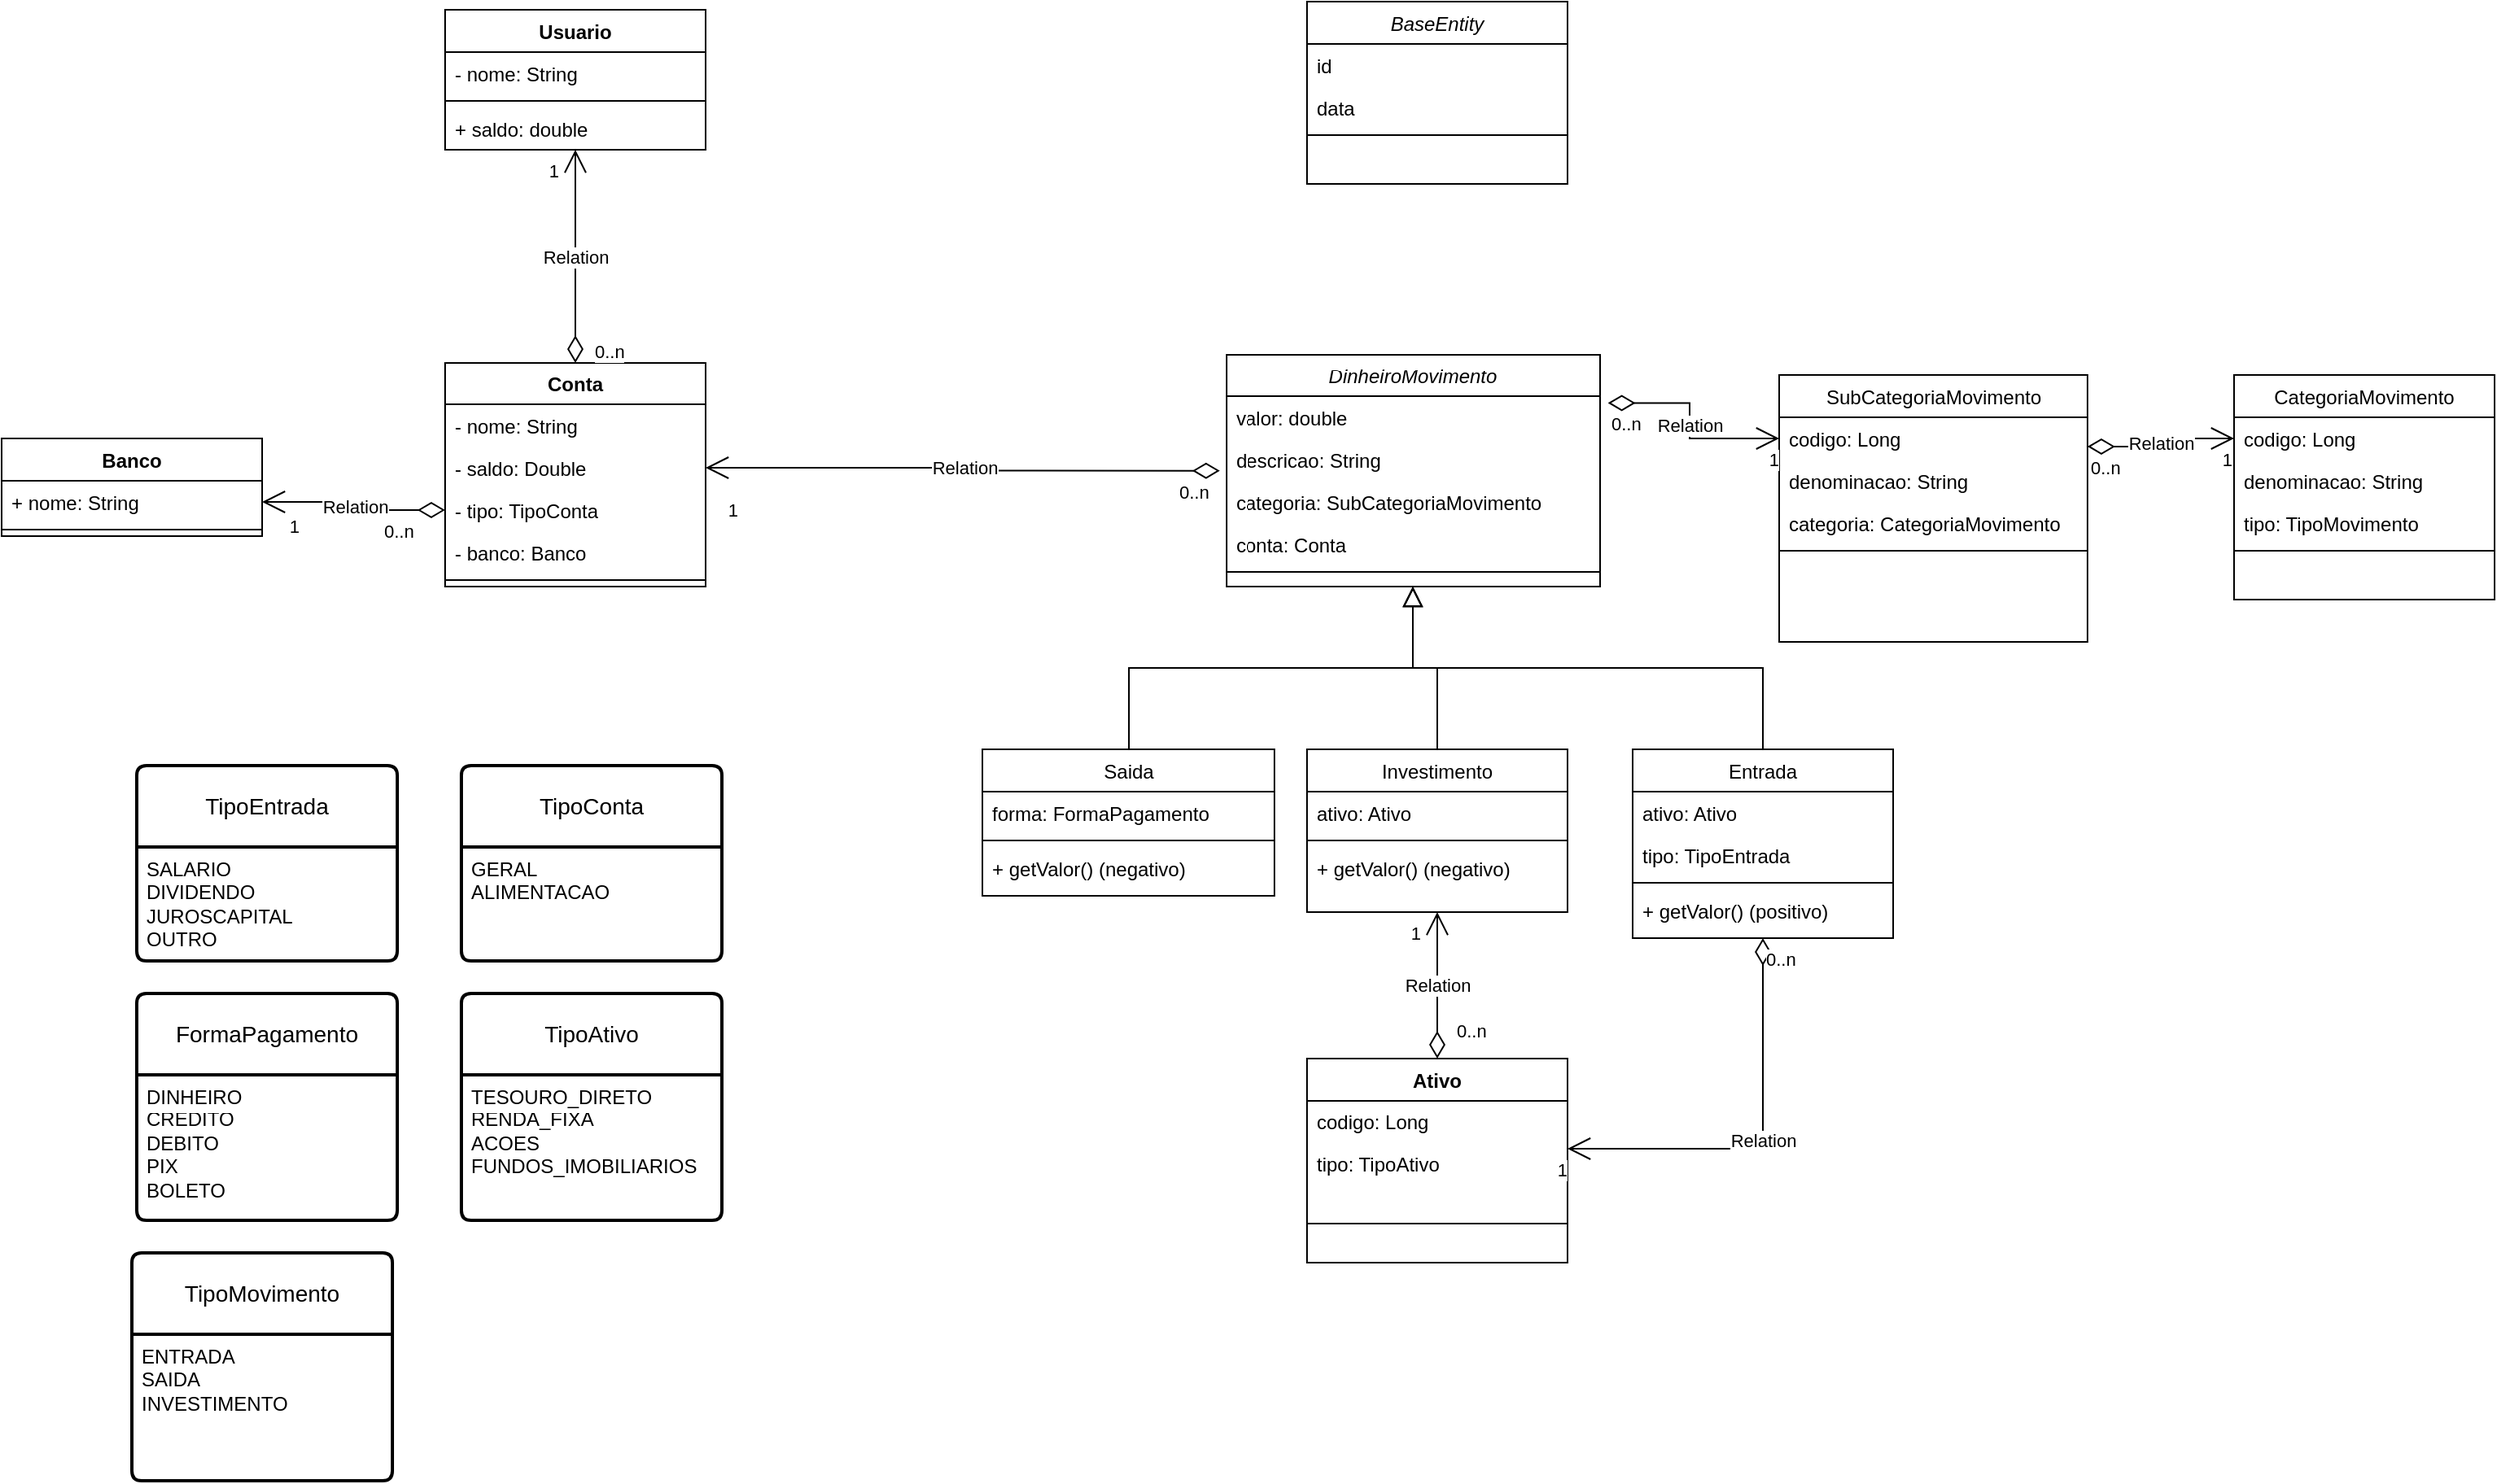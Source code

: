 <mxfile version="26.0.16">
  <diagram id="C5RBs43oDa-KdzZeNtuy" name="Page-1">
    <mxGraphModel dx="2022" dy="1812" grid="1" gridSize="10" guides="1" tooltips="1" connect="1" arrows="1" fold="1" page="1" pageScale="1" pageWidth="827" pageHeight="1169" math="0" shadow="0">
      <root>
        <mxCell id="WIyWlLk6GJQsqaUBKTNV-0" />
        <mxCell id="WIyWlLk6GJQsqaUBKTNV-1" parent="WIyWlLk6GJQsqaUBKTNV-0" />
        <mxCell id="zkfFHV4jXpPFQw0GAbJ--0" value="DinheiroMovimento" style="swimlane;fontStyle=2;align=center;verticalAlign=top;childLayout=stackLayout;horizontal=1;startSize=26;horizontalStack=0;resizeParent=1;resizeLast=0;collapsible=1;marginBottom=0;rounded=0;shadow=0;strokeWidth=1;" parent="WIyWlLk6GJQsqaUBKTNV-1" vertex="1">
          <mxGeometry x="180" y="117" width="230" height="143" as="geometry">
            <mxRectangle x="230" y="140" width="160" height="26" as="alternateBounds" />
          </mxGeometry>
        </mxCell>
        <mxCell id="zkfFHV4jXpPFQw0GAbJ--3" value="valor: double    " style="text;align=left;verticalAlign=top;spacingLeft=4;spacingRight=4;overflow=hidden;rotatable=0;points=[[0,0.5],[1,0.5]];portConstraint=eastwest;rounded=0;shadow=0;html=0;" parent="zkfFHV4jXpPFQw0GAbJ--0" vertex="1">
          <mxGeometry y="26" width="230" height="26" as="geometry" />
        </mxCell>
        <mxCell id="JgWF2UyOCY0tUtNKhyK_-37" value="descricao: String" style="text;align=left;verticalAlign=top;spacingLeft=4;spacingRight=4;overflow=hidden;rotatable=0;points=[[0,0.5],[1,0.5]];portConstraint=eastwest;rounded=0;shadow=0;html=0;" parent="zkfFHV4jXpPFQw0GAbJ--0" vertex="1">
          <mxGeometry y="52" width="230" height="26" as="geometry" />
        </mxCell>
        <mxCell id="JgWF2UyOCY0tUtNKhyK_-49" value="categoria: SubCategoriaMovimento" style="text;align=left;verticalAlign=top;spacingLeft=4;spacingRight=4;overflow=hidden;rotatable=0;points=[[0,0.5],[1,0.5]];portConstraint=eastwest;rounded=0;shadow=0;html=0;" parent="zkfFHV4jXpPFQw0GAbJ--0" vertex="1">
          <mxGeometry y="78" width="230" height="26" as="geometry" />
        </mxCell>
        <mxCell id="sF4b0Dk2hcUNj0eh3Lew-24" value="conta: Conta" style="text;align=left;verticalAlign=top;spacingLeft=4;spacingRight=4;overflow=hidden;rotatable=0;points=[[0,0.5],[1,0.5]];portConstraint=eastwest;rounded=0;shadow=0;html=0;" vertex="1" parent="zkfFHV4jXpPFQw0GAbJ--0">
          <mxGeometry y="104" width="230" height="26" as="geometry" />
        </mxCell>
        <mxCell id="zkfFHV4jXpPFQw0GAbJ--4" value="" style="line;html=1;strokeWidth=1;align=left;verticalAlign=middle;spacingTop=-1;spacingLeft=3;spacingRight=3;rotatable=0;labelPosition=right;points=[];portConstraint=eastwest;" parent="zkfFHV4jXpPFQw0GAbJ--0" vertex="1">
          <mxGeometry y="130" width="230" height="8" as="geometry" />
        </mxCell>
        <mxCell id="zkfFHV4jXpPFQw0GAbJ--6" value="Saida" style="swimlane;fontStyle=0;align=center;verticalAlign=top;childLayout=stackLayout;horizontal=1;startSize=26;horizontalStack=0;resizeParent=1;resizeLast=0;collapsible=1;marginBottom=0;rounded=0;shadow=0;strokeWidth=1;" parent="WIyWlLk6GJQsqaUBKTNV-1" vertex="1">
          <mxGeometry x="30" y="360" width="180" height="90" as="geometry">
            <mxRectangle x="130" y="380" width="160" height="26" as="alternateBounds" />
          </mxGeometry>
        </mxCell>
        <mxCell id="JgWF2UyOCY0tUtNKhyK_-50" value="forma: FormaPagamento" style="text;align=left;verticalAlign=top;spacingLeft=4;spacingRight=4;overflow=hidden;rotatable=0;points=[[0,0.5],[1,0.5]];portConstraint=eastwest;rounded=0;shadow=0;html=0;" parent="zkfFHV4jXpPFQw0GAbJ--6" vertex="1">
          <mxGeometry y="26" width="180" height="26" as="geometry" />
        </mxCell>
        <mxCell id="zkfFHV4jXpPFQw0GAbJ--9" value="" style="line;html=1;strokeWidth=1;align=left;verticalAlign=middle;spacingTop=-1;spacingLeft=3;spacingRight=3;rotatable=0;labelPosition=right;points=[];portConstraint=eastwest;" parent="zkfFHV4jXpPFQw0GAbJ--6" vertex="1">
          <mxGeometry y="52" width="180" height="8" as="geometry" />
        </mxCell>
        <mxCell id="sF4b0Dk2hcUNj0eh3Lew-47" value="+ getValor() (negativo)" style="text;align=left;verticalAlign=top;spacingLeft=4;spacingRight=4;overflow=hidden;rotatable=0;points=[[0,0.5],[1,0.5]];portConstraint=eastwest;rounded=0;shadow=0;html=0;" vertex="1" parent="zkfFHV4jXpPFQw0GAbJ--6">
          <mxGeometry y="60" width="180" height="30" as="geometry" />
        </mxCell>
        <mxCell id="zkfFHV4jXpPFQw0GAbJ--12" value="" style="endArrow=block;endSize=10;endFill=0;shadow=0;strokeWidth=1;rounded=0;curved=0;edgeStyle=elbowEdgeStyle;elbow=vertical;" parent="WIyWlLk6GJQsqaUBKTNV-1" source="zkfFHV4jXpPFQw0GAbJ--6" target="zkfFHV4jXpPFQw0GAbJ--0" edge="1">
          <mxGeometry width="160" relative="1" as="geometry">
            <mxPoint x="200" y="203" as="sourcePoint" />
            <mxPoint x="200" y="203" as="targetPoint" />
          </mxGeometry>
        </mxCell>
        <mxCell id="zkfFHV4jXpPFQw0GAbJ--13" value="Entrada" style="swimlane;fontStyle=0;align=center;verticalAlign=top;childLayout=stackLayout;horizontal=1;startSize=26;horizontalStack=0;resizeParent=1;resizeLast=0;collapsible=1;marginBottom=0;rounded=0;shadow=0;strokeWidth=1;" parent="WIyWlLk6GJQsqaUBKTNV-1" vertex="1">
          <mxGeometry x="430" y="360" width="160" height="116" as="geometry">
            <mxRectangle x="340" y="380" width="170" height="26" as="alternateBounds" />
          </mxGeometry>
        </mxCell>
        <mxCell id="JgWF2UyOCY0tUtNKhyK_-66" value="ativo: Ativo" style="text;align=left;verticalAlign=top;spacingLeft=4;spacingRight=4;overflow=hidden;rotatable=0;points=[[0,0.5],[1,0.5]];portConstraint=eastwest;rounded=0;shadow=0;html=0;" parent="zkfFHV4jXpPFQw0GAbJ--13" vertex="1">
          <mxGeometry y="26" width="160" height="26" as="geometry" />
        </mxCell>
        <mxCell id="sF4b0Dk2hcUNj0eh3Lew-11" value="tipo: TipoEntrada" style="text;align=left;verticalAlign=top;spacingLeft=4;spacingRight=4;overflow=hidden;rotatable=0;points=[[0,0.5],[1,0.5]];portConstraint=eastwest;rounded=0;shadow=0;html=0;" vertex="1" parent="zkfFHV4jXpPFQw0GAbJ--13">
          <mxGeometry y="52" width="160" height="26" as="geometry" />
        </mxCell>
        <mxCell id="zkfFHV4jXpPFQw0GAbJ--15" value="" style="line;html=1;strokeWidth=1;align=left;verticalAlign=middle;spacingTop=-1;spacingLeft=3;spacingRight=3;rotatable=0;labelPosition=right;points=[];portConstraint=eastwest;" parent="zkfFHV4jXpPFQw0GAbJ--13" vertex="1">
          <mxGeometry y="78" width="160" height="8" as="geometry" />
        </mxCell>
        <mxCell id="sF4b0Dk2hcUNj0eh3Lew-48" value="+ getValor() (positivo)" style="text;align=left;verticalAlign=top;spacingLeft=4;spacingRight=4;overflow=hidden;rotatable=0;points=[[0,0.5],[1,0.5]];portConstraint=eastwest;rounded=0;shadow=0;html=0;" vertex="1" parent="zkfFHV4jXpPFQw0GAbJ--13">
          <mxGeometry y="86" width="160" height="30" as="geometry" />
        </mxCell>
        <mxCell id="zkfFHV4jXpPFQw0GAbJ--16" value="" style="endArrow=block;endSize=10;endFill=0;shadow=0;strokeWidth=1;rounded=0;curved=0;edgeStyle=elbowEdgeStyle;elbow=vertical;" parent="WIyWlLk6GJQsqaUBKTNV-1" source="zkfFHV4jXpPFQw0GAbJ--13" target="zkfFHV4jXpPFQw0GAbJ--0" edge="1">
          <mxGeometry width="160" relative="1" as="geometry">
            <mxPoint x="210" y="373" as="sourcePoint" />
            <mxPoint x="310" y="271" as="targetPoint" />
          </mxGeometry>
        </mxCell>
        <mxCell id="JgWF2UyOCY0tUtNKhyK_-0" value="Investimento" style="swimlane;fontStyle=0;align=center;verticalAlign=top;childLayout=stackLayout;horizontal=1;startSize=26;horizontalStack=0;resizeParent=1;resizeLast=0;collapsible=1;marginBottom=0;rounded=0;shadow=0;strokeWidth=1;" parent="WIyWlLk6GJQsqaUBKTNV-1" vertex="1">
          <mxGeometry x="230" y="360" width="160" height="100" as="geometry">
            <mxRectangle x="340" y="380" width="170" height="26" as="alternateBounds" />
          </mxGeometry>
        </mxCell>
        <mxCell id="JgWF2UyOCY0tUtNKhyK_-51" value="ativo: Ativo" style="text;align=left;verticalAlign=top;spacingLeft=4;spacingRight=4;overflow=hidden;rotatable=0;points=[[0,0.5],[1,0.5]];portConstraint=eastwest;rounded=0;shadow=0;html=0;" parent="JgWF2UyOCY0tUtNKhyK_-0" vertex="1">
          <mxGeometry y="26" width="160" height="26" as="geometry" />
        </mxCell>
        <mxCell id="JgWF2UyOCY0tUtNKhyK_-2" value="" style="line;html=1;strokeWidth=1;align=left;verticalAlign=middle;spacingTop=-1;spacingLeft=3;spacingRight=3;rotatable=0;labelPosition=right;points=[];portConstraint=eastwest;" parent="JgWF2UyOCY0tUtNKhyK_-0" vertex="1">
          <mxGeometry y="52" width="160" height="8" as="geometry" />
        </mxCell>
        <mxCell id="sF4b0Dk2hcUNj0eh3Lew-43" value="+ getValor() (negativo)" style="text;align=left;verticalAlign=top;spacingLeft=4;spacingRight=4;overflow=hidden;rotatable=0;points=[[0,0.5],[1,0.5]];portConstraint=eastwest;rounded=0;shadow=0;html=0;" vertex="1" parent="JgWF2UyOCY0tUtNKhyK_-0">
          <mxGeometry y="60" width="160" height="30" as="geometry" />
        </mxCell>
        <mxCell id="JgWF2UyOCY0tUtNKhyK_-3" value="" style="endArrow=block;endSize=10;endFill=0;shadow=0;strokeWidth=1;rounded=0;curved=0;edgeStyle=elbowEdgeStyle;elbow=vertical;exitX=0.5;exitY=0;exitDx=0;exitDy=0;entryX=0.5;entryY=1;entryDx=0;entryDy=0;" parent="WIyWlLk6GJQsqaUBKTNV-1" source="JgWF2UyOCY0tUtNKhyK_-0" target="zkfFHV4jXpPFQw0GAbJ--0" edge="1">
          <mxGeometry width="160" relative="1" as="geometry">
            <mxPoint x="504" y="370" as="sourcePoint" />
            <mxPoint x="310" y="268" as="targetPoint" />
          </mxGeometry>
        </mxCell>
        <mxCell id="JgWF2UyOCY0tUtNKhyK_-9" value="CategoriaMovimento" style="swimlane;fontStyle=0;align=center;verticalAlign=top;childLayout=stackLayout;horizontal=1;startSize=26;horizontalStack=0;resizeParent=1;resizeLast=0;collapsible=1;marginBottom=0;rounded=0;shadow=0;strokeWidth=1;" parent="WIyWlLk6GJQsqaUBKTNV-1" vertex="1">
          <mxGeometry x="800" y="130" width="160" height="138" as="geometry">
            <mxRectangle x="550" y="140" width="160" height="26" as="alternateBounds" />
          </mxGeometry>
        </mxCell>
        <mxCell id="JgWF2UyOCY0tUtNKhyK_-15" value="codigo: Long" style="text;align=left;verticalAlign=top;spacingLeft=4;spacingRight=4;overflow=hidden;rotatable=0;points=[[0,0.5],[1,0.5]];portConstraint=eastwest;" parent="JgWF2UyOCY0tUtNKhyK_-9" vertex="1">
          <mxGeometry y="26" width="160" height="26" as="geometry" />
        </mxCell>
        <mxCell id="JgWF2UyOCY0tUtNKhyK_-11" value="denominacao: String" style="text;align=left;verticalAlign=top;spacingLeft=4;spacingRight=4;overflow=hidden;rotatable=0;points=[[0,0.5],[1,0.5]];portConstraint=eastwest;rounded=0;shadow=0;html=0;" parent="JgWF2UyOCY0tUtNKhyK_-9" vertex="1">
          <mxGeometry y="52" width="160" height="26" as="geometry" />
        </mxCell>
        <mxCell id="JgWF2UyOCY0tUtNKhyK_-12" value="tipo: TipoMovimento" style="text;align=left;verticalAlign=top;spacingLeft=4;spacingRight=4;overflow=hidden;rotatable=0;points=[[0,0.5],[1,0.5]];portConstraint=eastwest;rounded=0;shadow=0;html=0;" parent="JgWF2UyOCY0tUtNKhyK_-9" vertex="1">
          <mxGeometry y="78" width="160" height="26" as="geometry" />
        </mxCell>
        <mxCell id="JgWF2UyOCY0tUtNKhyK_-13" value="" style="line;html=1;strokeWidth=1;align=left;verticalAlign=middle;spacingTop=-1;spacingLeft=3;spacingRight=3;rotatable=0;labelPosition=right;points=[];portConstraint=eastwest;" parent="JgWF2UyOCY0tUtNKhyK_-9" vertex="1">
          <mxGeometry y="104" width="160" height="8" as="geometry" />
        </mxCell>
        <mxCell id="JgWF2UyOCY0tUtNKhyK_-23" value="SubCategoriaMovimento" style="swimlane;fontStyle=0;align=center;verticalAlign=top;childLayout=stackLayout;horizontal=1;startSize=26;horizontalStack=0;resizeParent=1;resizeLast=0;collapsible=1;marginBottom=0;rounded=0;shadow=0;strokeWidth=1;" parent="WIyWlLk6GJQsqaUBKTNV-1" vertex="1">
          <mxGeometry x="520" y="130" width="190" height="164" as="geometry">
            <mxRectangle x="720" y="120" width="160" height="26" as="alternateBounds" />
          </mxGeometry>
        </mxCell>
        <mxCell id="JgWF2UyOCY0tUtNKhyK_-25" value="codigo: Long" style="text;align=left;verticalAlign=top;spacingLeft=4;spacingRight=4;overflow=hidden;rotatable=0;points=[[0,0.5],[1,0.5]];portConstraint=eastwest;" parent="JgWF2UyOCY0tUtNKhyK_-23" vertex="1">
          <mxGeometry y="26" width="190" height="26" as="geometry" />
        </mxCell>
        <mxCell id="JgWF2UyOCY0tUtNKhyK_-26" value="denominacao: String" style="text;align=left;verticalAlign=top;spacingLeft=4;spacingRight=4;overflow=hidden;rotatable=0;points=[[0,0.5],[1,0.5]];portConstraint=eastwest;rounded=0;shadow=0;html=0;" parent="JgWF2UyOCY0tUtNKhyK_-23" vertex="1">
          <mxGeometry y="52" width="190" height="26" as="geometry" />
        </mxCell>
        <mxCell id="JgWF2UyOCY0tUtNKhyK_-48" value="categoria: CategoriaMovimento" style="text;align=left;verticalAlign=top;spacingLeft=4;spacingRight=4;overflow=hidden;rotatable=0;points=[[0,0.5],[1,0.5]];portConstraint=eastwest;rounded=0;shadow=0;html=0;" parent="JgWF2UyOCY0tUtNKhyK_-23" vertex="1">
          <mxGeometry y="78" width="190" height="26" as="geometry" />
        </mxCell>
        <mxCell id="JgWF2UyOCY0tUtNKhyK_-28" value="" style="line;html=1;strokeWidth=1;align=left;verticalAlign=middle;spacingTop=-1;spacingLeft=3;spacingRight=3;rotatable=0;labelPosition=right;points=[];portConstraint=eastwest;" parent="JgWF2UyOCY0tUtNKhyK_-23" vertex="1">
          <mxGeometry y="104" width="190" height="8" as="geometry" />
        </mxCell>
        <mxCell id="JgWF2UyOCY0tUtNKhyK_-41" value="Relation" style="endArrow=open;html=1;endSize=12;startArrow=diamondThin;startSize=14;startFill=0;edgeStyle=orthogonalEdgeStyle;rounded=0;entryX=0;entryY=0.5;entryDx=0;entryDy=0;exitX=1;exitY=0.692;exitDx=0;exitDy=0;exitPerimeter=0;" parent="WIyWlLk6GJQsqaUBKTNV-1" source="JgWF2UyOCY0tUtNKhyK_-25" target="JgWF2UyOCY0tUtNKhyK_-15" edge="1">
          <mxGeometry relative="1" as="geometry">
            <mxPoint x="440" y="190" as="sourcePoint" />
            <mxPoint x="600" y="190" as="targetPoint" />
          </mxGeometry>
        </mxCell>
        <mxCell id="JgWF2UyOCY0tUtNKhyK_-42" value="0..n" style="edgeLabel;resizable=0;html=1;align=left;verticalAlign=top;" parent="JgWF2UyOCY0tUtNKhyK_-41" connectable="0" vertex="1">
          <mxGeometry x="-1" relative="1" as="geometry" />
        </mxCell>
        <mxCell id="JgWF2UyOCY0tUtNKhyK_-43" value="1" style="edgeLabel;resizable=0;html=1;align=right;verticalAlign=top;" parent="JgWF2UyOCY0tUtNKhyK_-41" connectable="0" vertex="1">
          <mxGeometry x="1" relative="1" as="geometry" />
        </mxCell>
        <mxCell id="JgWF2UyOCY0tUtNKhyK_-45" value="Relation" style="endArrow=open;html=1;endSize=12;startArrow=diamondThin;startSize=14;startFill=0;edgeStyle=orthogonalEdgeStyle;rounded=0;exitX=1.021;exitY=0.162;exitDx=0;exitDy=0;exitPerimeter=0;entryX=0;entryY=0.5;entryDx=0;entryDy=0;" parent="WIyWlLk6GJQsqaUBKTNV-1" source="zkfFHV4jXpPFQw0GAbJ--3" target="JgWF2UyOCY0tUtNKhyK_-25" edge="1">
          <mxGeometry relative="1" as="geometry">
            <mxPoint x="360" y="260" as="sourcePoint" />
            <mxPoint x="510" y="200" as="targetPoint" />
          </mxGeometry>
        </mxCell>
        <mxCell id="JgWF2UyOCY0tUtNKhyK_-46" value="0..n" style="edgeLabel;resizable=0;html=1;align=left;verticalAlign=top;" parent="JgWF2UyOCY0tUtNKhyK_-45" connectable="0" vertex="1">
          <mxGeometry x="-1" relative="1" as="geometry" />
        </mxCell>
        <mxCell id="JgWF2UyOCY0tUtNKhyK_-47" value="1" style="edgeLabel;resizable=0;html=1;align=right;verticalAlign=top;" parent="JgWF2UyOCY0tUtNKhyK_-45" connectable="0" vertex="1">
          <mxGeometry x="1" relative="1" as="geometry" />
        </mxCell>
        <mxCell id="JgWF2UyOCY0tUtNKhyK_-52" value="Ativo" style="swimlane;fontStyle=1;align=center;verticalAlign=top;childLayout=stackLayout;horizontal=1;startSize=26;horizontalStack=0;resizeParent=1;resizeParentMax=0;resizeLast=0;collapsible=1;marginBottom=0;whiteSpace=wrap;html=1;" parent="WIyWlLk6GJQsqaUBKTNV-1" vertex="1">
          <mxGeometry x="230" y="550" width="160" height="126" as="geometry" />
        </mxCell>
        <mxCell id="JgWF2UyOCY0tUtNKhyK_-57" value="codigo: Long" style="text;align=left;verticalAlign=top;spacingLeft=4;spacingRight=4;overflow=hidden;rotatable=0;points=[[0,0.5],[1,0.5]];portConstraint=eastwest;rounded=0;shadow=0;html=0;" parent="JgWF2UyOCY0tUtNKhyK_-52" vertex="1">
          <mxGeometry y="26" width="160" height="26" as="geometry" />
        </mxCell>
        <mxCell id="JgWF2UyOCY0tUtNKhyK_-58" value="tipo: TipoAtivo" style="text;align=left;verticalAlign=top;spacingLeft=4;spacingRight=4;overflow=hidden;rotatable=0;points=[[0,0.5],[1,0.5]];portConstraint=eastwest;rounded=0;shadow=0;html=0;" parent="JgWF2UyOCY0tUtNKhyK_-52" vertex="1">
          <mxGeometry y="52" width="160" height="26" as="geometry" />
        </mxCell>
        <mxCell id="JgWF2UyOCY0tUtNKhyK_-54" value="" style="line;strokeWidth=1;fillColor=none;align=left;verticalAlign=middle;spacingTop=-1;spacingLeft=3;spacingRight=3;rotatable=0;labelPosition=right;points=[];portConstraint=eastwest;strokeColor=inherit;" parent="JgWF2UyOCY0tUtNKhyK_-52" vertex="1">
          <mxGeometry y="78" width="160" height="48" as="geometry" />
        </mxCell>
        <mxCell id="JgWF2UyOCY0tUtNKhyK_-63" value="Relation" style="endArrow=open;html=1;endSize=12;startArrow=diamondThin;startSize=14;startFill=0;edgeStyle=orthogonalEdgeStyle;rounded=0;exitX=0.5;exitY=1;exitDx=0;exitDy=0;" parent="WIyWlLk6GJQsqaUBKTNV-1" source="zkfFHV4jXpPFQw0GAbJ--13" target="JgWF2UyOCY0tUtNKhyK_-52" edge="1">
          <mxGeometry relative="1" as="geometry">
            <mxPoint x="590" y="490" as="sourcePoint" />
            <mxPoint x="390" y="600" as="targetPoint" />
            <Array as="points">
              <mxPoint x="510" y="606" />
            </Array>
          </mxGeometry>
        </mxCell>
        <mxCell id="JgWF2UyOCY0tUtNKhyK_-64" value="0..n" style="edgeLabel;resizable=0;html=1;align=left;verticalAlign=top;" parent="JgWF2UyOCY0tUtNKhyK_-63" connectable="0" vertex="1">
          <mxGeometry x="-1" relative="1" as="geometry" />
        </mxCell>
        <mxCell id="JgWF2UyOCY0tUtNKhyK_-65" value="1" style="edgeLabel;resizable=0;html=1;align=right;verticalAlign=top;" parent="JgWF2UyOCY0tUtNKhyK_-63" connectable="0" vertex="1">
          <mxGeometry x="1" relative="1" as="geometry" />
        </mxCell>
        <mxCell id="sF4b0Dk2hcUNj0eh3Lew-0" value="Conta" style="swimlane;fontStyle=1;align=center;verticalAlign=top;childLayout=stackLayout;horizontal=1;startSize=26;horizontalStack=0;resizeParent=1;resizeParentMax=0;resizeLast=0;collapsible=1;marginBottom=0;whiteSpace=wrap;html=1;" vertex="1" parent="WIyWlLk6GJQsqaUBKTNV-1">
          <mxGeometry x="-300" y="122" width="160" height="138" as="geometry" />
        </mxCell>
        <mxCell id="sF4b0Dk2hcUNj0eh3Lew-1" value="- nome: String" style="text;strokeColor=none;fillColor=none;align=left;verticalAlign=top;spacingLeft=4;spacingRight=4;overflow=hidden;rotatable=0;points=[[0,0.5],[1,0.5]];portConstraint=eastwest;whiteSpace=wrap;html=1;" vertex="1" parent="sF4b0Dk2hcUNj0eh3Lew-0">
          <mxGeometry y="26" width="160" height="26" as="geometry" />
        </mxCell>
        <mxCell id="sF4b0Dk2hcUNj0eh3Lew-9" value="- saldo: Double" style="text;strokeColor=none;fillColor=none;align=left;verticalAlign=top;spacingLeft=4;spacingRight=4;overflow=hidden;rotatable=0;points=[[0,0.5],[1,0.5]];portConstraint=eastwest;whiteSpace=wrap;html=1;" vertex="1" parent="sF4b0Dk2hcUNj0eh3Lew-0">
          <mxGeometry y="52" width="160" height="26" as="geometry" />
        </mxCell>
        <mxCell id="sF4b0Dk2hcUNj0eh3Lew-25" value="- tipo: TipoConta" style="text;strokeColor=none;fillColor=none;align=left;verticalAlign=top;spacingLeft=4;spacingRight=4;overflow=hidden;rotatable=0;points=[[0,0.5],[1,0.5]];portConstraint=eastwest;whiteSpace=wrap;html=1;" vertex="1" parent="sF4b0Dk2hcUNj0eh3Lew-0">
          <mxGeometry y="78" width="160" height="26" as="geometry" />
        </mxCell>
        <mxCell id="sF4b0Dk2hcUNj0eh3Lew-58" value="- banco: Banco" style="text;strokeColor=none;fillColor=none;align=left;verticalAlign=top;spacingLeft=4;spacingRight=4;overflow=hidden;rotatable=0;points=[[0,0.5],[1,0.5]];portConstraint=eastwest;whiteSpace=wrap;html=1;" vertex="1" parent="sF4b0Dk2hcUNj0eh3Lew-0">
          <mxGeometry y="104" width="160" height="26" as="geometry" />
        </mxCell>
        <mxCell id="sF4b0Dk2hcUNj0eh3Lew-2" value="" style="line;strokeWidth=1;fillColor=none;align=left;verticalAlign=middle;spacingTop=-1;spacingLeft=3;spacingRight=3;rotatable=0;labelPosition=right;points=[];portConstraint=eastwest;strokeColor=inherit;" vertex="1" parent="sF4b0Dk2hcUNj0eh3Lew-0">
          <mxGeometry y="130" width="160" height="8" as="geometry" />
        </mxCell>
        <mxCell id="sF4b0Dk2hcUNj0eh3Lew-4" value="BaseEntity" style="swimlane;fontStyle=2;align=center;verticalAlign=top;childLayout=stackLayout;horizontal=1;startSize=26;horizontalStack=0;resizeParent=1;resizeLast=0;collapsible=1;marginBottom=0;rounded=0;shadow=0;strokeWidth=1;" vertex="1" parent="WIyWlLk6GJQsqaUBKTNV-1">
          <mxGeometry x="230" y="-100" width="160" height="112" as="geometry">
            <mxRectangle x="230" y="140" width="160" height="26" as="alternateBounds" />
          </mxGeometry>
        </mxCell>
        <mxCell id="sF4b0Dk2hcUNj0eh3Lew-5" value="id" style="text;align=left;verticalAlign=top;spacingLeft=4;spacingRight=4;overflow=hidden;rotatable=0;points=[[0,0.5],[1,0.5]];portConstraint=eastwest;rounded=0;shadow=0;html=0;" vertex="1" parent="sF4b0Dk2hcUNj0eh3Lew-4">
          <mxGeometry y="26" width="160" height="26" as="geometry" />
        </mxCell>
        <mxCell id="sF4b0Dk2hcUNj0eh3Lew-6" value="data" style="text;align=left;verticalAlign=top;spacingLeft=4;spacingRight=4;overflow=hidden;rotatable=0;points=[[0,0.5],[1,0.5]];portConstraint=eastwest;rounded=0;shadow=0;html=0;" vertex="1" parent="sF4b0Dk2hcUNj0eh3Lew-4">
          <mxGeometry y="52" width="160" height="26" as="geometry" />
        </mxCell>
        <mxCell id="sF4b0Dk2hcUNj0eh3Lew-8" value="" style="line;html=1;strokeWidth=1;align=left;verticalAlign=middle;spacingTop=-1;spacingLeft=3;spacingRight=3;rotatable=0;labelPosition=right;points=[];portConstraint=eastwest;" vertex="1" parent="sF4b0Dk2hcUNj0eh3Lew-4">
          <mxGeometry y="78" width="160" height="8" as="geometry" />
        </mxCell>
        <mxCell id="sF4b0Dk2hcUNj0eh3Lew-12" value="Usuario" style="swimlane;fontStyle=1;align=center;verticalAlign=top;childLayout=stackLayout;horizontal=1;startSize=26;horizontalStack=0;resizeParent=1;resizeParentMax=0;resizeLast=0;collapsible=1;marginBottom=0;whiteSpace=wrap;html=1;" vertex="1" parent="WIyWlLk6GJQsqaUBKTNV-1">
          <mxGeometry x="-300" y="-95" width="160" height="86" as="geometry" />
        </mxCell>
        <mxCell id="sF4b0Dk2hcUNj0eh3Lew-13" value="- nome: String" style="text;strokeColor=none;fillColor=none;align=left;verticalAlign=top;spacingLeft=4;spacingRight=4;overflow=hidden;rotatable=0;points=[[0,0.5],[1,0.5]];portConstraint=eastwest;whiteSpace=wrap;html=1;" vertex="1" parent="sF4b0Dk2hcUNj0eh3Lew-12">
          <mxGeometry y="26" width="160" height="26" as="geometry" />
        </mxCell>
        <mxCell id="sF4b0Dk2hcUNj0eh3Lew-16" value="" style="line;strokeWidth=1;fillColor=none;align=left;verticalAlign=middle;spacingTop=-1;spacingLeft=3;spacingRight=3;rotatable=0;labelPosition=right;points=[];portConstraint=eastwest;strokeColor=inherit;" vertex="1" parent="sF4b0Dk2hcUNj0eh3Lew-12">
          <mxGeometry y="52" width="160" height="8" as="geometry" />
        </mxCell>
        <mxCell id="sF4b0Dk2hcUNj0eh3Lew-20" value="+ saldo: double" style="text;strokeColor=none;fillColor=none;align=left;verticalAlign=top;spacingLeft=4;spacingRight=4;overflow=hidden;rotatable=0;points=[[0,0.5],[1,0.5]];portConstraint=eastwest;whiteSpace=wrap;html=1;" vertex="1" parent="sF4b0Dk2hcUNj0eh3Lew-12">
          <mxGeometry y="60" width="160" height="26" as="geometry" />
        </mxCell>
        <mxCell id="sF4b0Dk2hcUNj0eh3Lew-17" value="Relation" style="endArrow=open;html=1;endSize=12;startArrow=diamondThin;startSize=14;startFill=0;edgeStyle=orthogonalEdgeStyle;rounded=0;entryX=0.5;entryY=1;entryDx=0;entryDy=0;exitX=0.5;exitY=0;exitDx=0;exitDy=0;" edge="1" parent="WIyWlLk6GJQsqaUBKTNV-1" source="sF4b0Dk2hcUNj0eh3Lew-0" target="sF4b0Dk2hcUNj0eh3Lew-12">
          <mxGeometry relative="1" as="geometry">
            <mxPoint x="-430" y="35" as="sourcePoint" />
            <mxPoint x="-270" y="35" as="targetPoint" />
          </mxGeometry>
        </mxCell>
        <mxCell id="sF4b0Dk2hcUNj0eh3Lew-18" value="0..n" style="edgeLabel;resizable=0;html=1;align=left;verticalAlign=top;" connectable="0" vertex="1" parent="sF4b0Dk2hcUNj0eh3Lew-17">
          <mxGeometry x="-1" relative="1" as="geometry">
            <mxPoint x="10" y="-20" as="offset" />
          </mxGeometry>
        </mxCell>
        <mxCell id="sF4b0Dk2hcUNj0eh3Lew-19" value="1" style="edgeLabel;resizable=0;html=1;align=right;verticalAlign=top;" connectable="0" vertex="1" parent="sF4b0Dk2hcUNj0eh3Lew-17">
          <mxGeometry x="1" relative="1" as="geometry">
            <mxPoint x="-10" as="offset" />
          </mxGeometry>
        </mxCell>
        <mxCell id="sF4b0Dk2hcUNj0eh3Lew-21" value="Relation" style="endArrow=open;html=1;endSize=12;startArrow=diamondThin;startSize=14;startFill=0;edgeStyle=orthogonalEdgeStyle;rounded=0;entryX=1;entryY=0.5;entryDx=0;entryDy=0;exitX=-0.018;exitY=0.763;exitDx=0;exitDy=0;exitPerimeter=0;" edge="1" parent="WIyWlLk6GJQsqaUBKTNV-1" source="JgWF2UyOCY0tUtNKhyK_-37" target="sF4b0Dk2hcUNj0eh3Lew-9">
          <mxGeometry relative="1" as="geometry">
            <mxPoint x="180" y="220" as="sourcePoint" />
            <mxPoint x="340" y="220" as="targetPoint" />
          </mxGeometry>
        </mxCell>
        <mxCell id="sF4b0Dk2hcUNj0eh3Lew-22" value="0..n" style="edgeLabel;resizable=0;html=1;align=left;verticalAlign=top;" connectable="0" vertex="1" parent="sF4b0Dk2hcUNj0eh3Lew-21">
          <mxGeometry x="-1" relative="1" as="geometry">
            <mxPoint x="-27" as="offset" />
          </mxGeometry>
        </mxCell>
        <mxCell id="sF4b0Dk2hcUNj0eh3Lew-23" value="1" style="edgeLabel;resizable=0;html=1;align=right;verticalAlign=top;" connectable="0" vertex="1" parent="sF4b0Dk2hcUNj0eh3Lew-21">
          <mxGeometry x="1" relative="1" as="geometry">
            <mxPoint x="20" y="13" as="offset" />
          </mxGeometry>
        </mxCell>
        <mxCell id="sF4b0Dk2hcUNj0eh3Lew-30" value="TipoEntrada" style="swimlane;childLayout=stackLayout;horizontal=1;startSize=50;horizontalStack=0;rounded=1;fontSize=14;fontStyle=0;strokeWidth=2;resizeParent=0;resizeLast=1;shadow=0;dashed=0;align=center;arcSize=4;whiteSpace=wrap;html=1;" vertex="1" parent="WIyWlLk6GJQsqaUBKTNV-1">
          <mxGeometry x="-490" y="370" width="160" height="120" as="geometry" />
        </mxCell>
        <mxCell id="sF4b0Dk2hcUNj0eh3Lew-31" value="SALARIO&lt;div&gt;DIVIDENDO&lt;/div&gt;&lt;div&gt;JUROSCAPITAL&lt;/div&gt;&lt;div&gt;OUTRO&lt;/div&gt;" style="align=left;strokeColor=none;fillColor=none;spacingLeft=4;spacingRight=4;fontSize=12;verticalAlign=top;resizable=0;rotatable=0;part=1;html=1;whiteSpace=wrap;" vertex="1" parent="sF4b0Dk2hcUNj0eh3Lew-30">
          <mxGeometry y="50" width="160" height="70" as="geometry" />
        </mxCell>
        <mxCell id="sF4b0Dk2hcUNj0eh3Lew-33" value="FormaPagamento" style="swimlane;childLayout=stackLayout;horizontal=1;startSize=50;horizontalStack=0;rounded=1;fontSize=14;fontStyle=0;strokeWidth=2;resizeParent=0;resizeLast=1;shadow=0;dashed=0;align=center;arcSize=4;whiteSpace=wrap;html=1;" vertex="1" parent="WIyWlLk6GJQsqaUBKTNV-1">
          <mxGeometry x="-490" y="510" width="160" height="140" as="geometry" />
        </mxCell>
        <mxCell id="sF4b0Dk2hcUNj0eh3Lew-34" value="DINHEIRO&lt;div&gt;CREDITO&lt;/div&gt;&lt;div&gt;DEBITO&lt;/div&gt;&lt;div&gt;PIX&lt;/div&gt;&lt;div&gt;BOLETO&lt;/div&gt;" style="align=left;strokeColor=none;fillColor=none;spacingLeft=4;spacingRight=4;fontSize=12;verticalAlign=top;resizable=0;rotatable=0;part=1;html=1;whiteSpace=wrap;" vertex="1" parent="sF4b0Dk2hcUNj0eh3Lew-33">
          <mxGeometry y="50" width="160" height="90" as="geometry" />
        </mxCell>
        <mxCell id="sF4b0Dk2hcUNj0eh3Lew-35" value="TipoAtivo" style="swimlane;childLayout=stackLayout;horizontal=1;startSize=50;horizontalStack=0;rounded=1;fontSize=14;fontStyle=0;strokeWidth=2;resizeParent=0;resizeLast=1;shadow=0;dashed=0;align=center;arcSize=4;whiteSpace=wrap;html=1;" vertex="1" parent="WIyWlLk6GJQsqaUBKTNV-1">
          <mxGeometry x="-290" y="510" width="160" height="140" as="geometry" />
        </mxCell>
        <mxCell id="sF4b0Dk2hcUNj0eh3Lew-36" value="TESOURO_DIRETO&lt;div&gt;RENDA_FIXA&lt;/div&gt;&lt;div&gt;ACOES&lt;/div&gt;&lt;div&gt;FUNDOS_IMOBILIARIOS&lt;/div&gt;&lt;div&gt;&lt;br&gt;&lt;/div&gt;" style="align=left;strokeColor=none;fillColor=none;spacingLeft=4;spacingRight=4;fontSize=12;verticalAlign=top;resizable=0;rotatable=0;part=1;html=1;whiteSpace=wrap;" vertex="1" parent="sF4b0Dk2hcUNj0eh3Lew-35">
          <mxGeometry y="50" width="160" height="90" as="geometry" />
        </mxCell>
        <mxCell id="sF4b0Dk2hcUNj0eh3Lew-39" value="TipoConta" style="swimlane;childLayout=stackLayout;horizontal=1;startSize=50;horizontalStack=0;rounded=1;fontSize=14;fontStyle=0;strokeWidth=2;resizeParent=0;resizeLast=1;shadow=0;dashed=0;align=center;arcSize=4;whiteSpace=wrap;html=1;" vertex="1" parent="WIyWlLk6GJQsqaUBKTNV-1">
          <mxGeometry x="-290" y="370" width="160" height="120" as="geometry" />
        </mxCell>
        <mxCell id="sF4b0Dk2hcUNj0eh3Lew-40" value="&lt;div&gt;GERAL&lt;/div&gt;&lt;div&gt;ALIMENTACAO&lt;/div&gt;" style="align=left;strokeColor=none;fillColor=none;spacingLeft=4;spacingRight=4;fontSize=12;verticalAlign=top;resizable=0;rotatable=0;part=1;html=1;whiteSpace=wrap;" vertex="1" parent="sF4b0Dk2hcUNj0eh3Lew-39">
          <mxGeometry y="50" width="160" height="70" as="geometry" />
        </mxCell>
        <mxCell id="sF4b0Dk2hcUNj0eh3Lew-41" value="TipoMovimento" style="swimlane;childLayout=stackLayout;horizontal=1;startSize=50;horizontalStack=0;rounded=1;fontSize=14;fontStyle=0;strokeWidth=2;resizeParent=0;resizeLast=1;shadow=0;dashed=0;align=center;arcSize=4;whiteSpace=wrap;html=1;" vertex="1" parent="WIyWlLk6GJQsqaUBKTNV-1">
          <mxGeometry x="-493" y="670" width="160" height="140" as="geometry" />
        </mxCell>
        <mxCell id="sF4b0Dk2hcUNj0eh3Lew-42" value="ENTRADA&lt;div&gt;SAIDA&lt;/div&gt;&lt;div&gt;INVESTIMENTO&lt;/div&gt;" style="align=left;strokeColor=none;fillColor=none;spacingLeft=4;spacingRight=4;fontSize=12;verticalAlign=top;resizable=0;rotatable=0;part=1;html=1;whiteSpace=wrap;" vertex="1" parent="sF4b0Dk2hcUNj0eh3Lew-41">
          <mxGeometry y="50" width="160" height="90" as="geometry" />
        </mxCell>
        <mxCell id="sF4b0Dk2hcUNj0eh3Lew-44" value="Relation" style="endArrow=open;html=1;endSize=12;startArrow=diamondThin;startSize=14;startFill=0;edgeStyle=orthogonalEdgeStyle;rounded=0;entryX=0.5;entryY=1;entryDx=0;entryDy=0;" edge="1" parent="WIyWlLk6GJQsqaUBKTNV-1" source="JgWF2UyOCY0tUtNKhyK_-52" target="JgWF2UyOCY0tUtNKhyK_-0">
          <mxGeometry relative="1" as="geometry">
            <mxPoint x="210" y="540" as="sourcePoint" />
            <mxPoint x="370" y="540" as="targetPoint" />
          </mxGeometry>
        </mxCell>
        <mxCell id="sF4b0Dk2hcUNj0eh3Lew-45" value="0..n" style="edgeLabel;resizable=0;html=1;align=left;verticalAlign=top;" connectable="0" vertex="1" parent="sF4b0Dk2hcUNj0eh3Lew-44">
          <mxGeometry x="-1" relative="1" as="geometry">
            <mxPoint x="10" y="-30" as="offset" />
          </mxGeometry>
        </mxCell>
        <mxCell id="sF4b0Dk2hcUNj0eh3Lew-46" value="1" style="edgeLabel;resizable=0;html=1;align=right;verticalAlign=top;" connectable="0" vertex="1" parent="sF4b0Dk2hcUNj0eh3Lew-44">
          <mxGeometry x="1" relative="1" as="geometry">
            <mxPoint x="-10" as="offset" />
          </mxGeometry>
        </mxCell>
        <mxCell id="sF4b0Dk2hcUNj0eh3Lew-49" value="Banco" style="swimlane;fontStyle=1;align=center;verticalAlign=top;childLayout=stackLayout;horizontal=1;startSize=26;horizontalStack=0;resizeParent=1;resizeParentMax=0;resizeLast=0;collapsible=1;marginBottom=0;whiteSpace=wrap;html=1;" vertex="1" parent="WIyWlLk6GJQsqaUBKTNV-1">
          <mxGeometry x="-573" y="169" width="160" height="60" as="geometry" />
        </mxCell>
        <mxCell id="sF4b0Dk2hcUNj0eh3Lew-50" value="+ nome: String" style="text;strokeColor=none;fillColor=none;align=left;verticalAlign=top;spacingLeft=4;spacingRight=4;overflow=hidden;rotatable=0;points=[[0,0.5],[1,0.5]];portConstraint=eastwest;whiteSpace=wrap;html=1;" vertex="1" parent="sF4b0Dk2hcUNj0eh3Lew-49">
          <mxGeometry y="26" width="160" height="26" as="geometry" />
        </mxCell>
        <mxCell id="sF4b0Dk2hcUNj0eh3Lew-51" value="" style="line;strokeWidth=1;fillColor=none;align=left;verticalAlign=middle;spacingTop=-1;spacingLeft=3;spacingRight=3;rotatable=0;labelPosition=right;points=[];portConstraint=eastwest;strokeColor=inherit;" vertex="1" parent="sF4b0Dk2hcUNj0eh3Lew-49">
          <mxGeometry y="52" width="160" height="8" as="geometry" />
        </mxCell>
        <mxCell id="sF4b0Dk2hcUNj0eh3Lew-59" value="Relation" style="endArrow=open;html=1;endSize=12;startArrow=diamondThin;startSize=14;startFill=0;edgeStyle=orthogonalEdgeStyle;rounded=0;entryX=1;entryY=0.5;entryDx=0;entryDy=0;exitX=0;exitY=0.5;exitDx=0;exitDy=0;" edge="1" parent="WIyWlLk6GJQsqaUBKTNV-1" source="sF4b0Dk2hcUNj0eh3Lew-25" target="sF4b0Dk2hcUNj0eh3Lew-50">
          <mxGeometry relative="1" as="geometry">
            <mxPoint x="-320" y="208" as="sourcePoint" />
            <mxPoint x="-130" y="210" as="targetPoint" />
          </mxGeometry>
        </mxCell>
        <mxCell id="sF4b0Dk2hcUNj0eh3Lew-60" value="0..n" style="edgeLabel;resizable=0;html=1;align=left;verticalAlign=top;" connectable="0" vertex="1" parent="sF4b0Dk2hcUNj0eh3Lew-59">
          <mxGeometry x="-1" relative="1" as="geometry">
            <mxPoint x="-40" as="offset" />
          </mxGeometry>
        </mxCell>
        <mxCell id="sF4b0Dk2hcUNj0eh3Lew-61" value="1" style="edgeLabel;resizable=0;html=1;align=right;verticalAlign=top;" connectable="0" vertex="1" parent="sF4b0Dk2hcUNj0eh3Lew-59">
          <mxGeometry x="1" relative="1" as="geometry">
            <mxPoint x="23" y="2" as="offset" />
          </mxGeometry>
        </mxCell>
      </root>
    </mxGraphModel>
  </diagram>
</mxfile>
